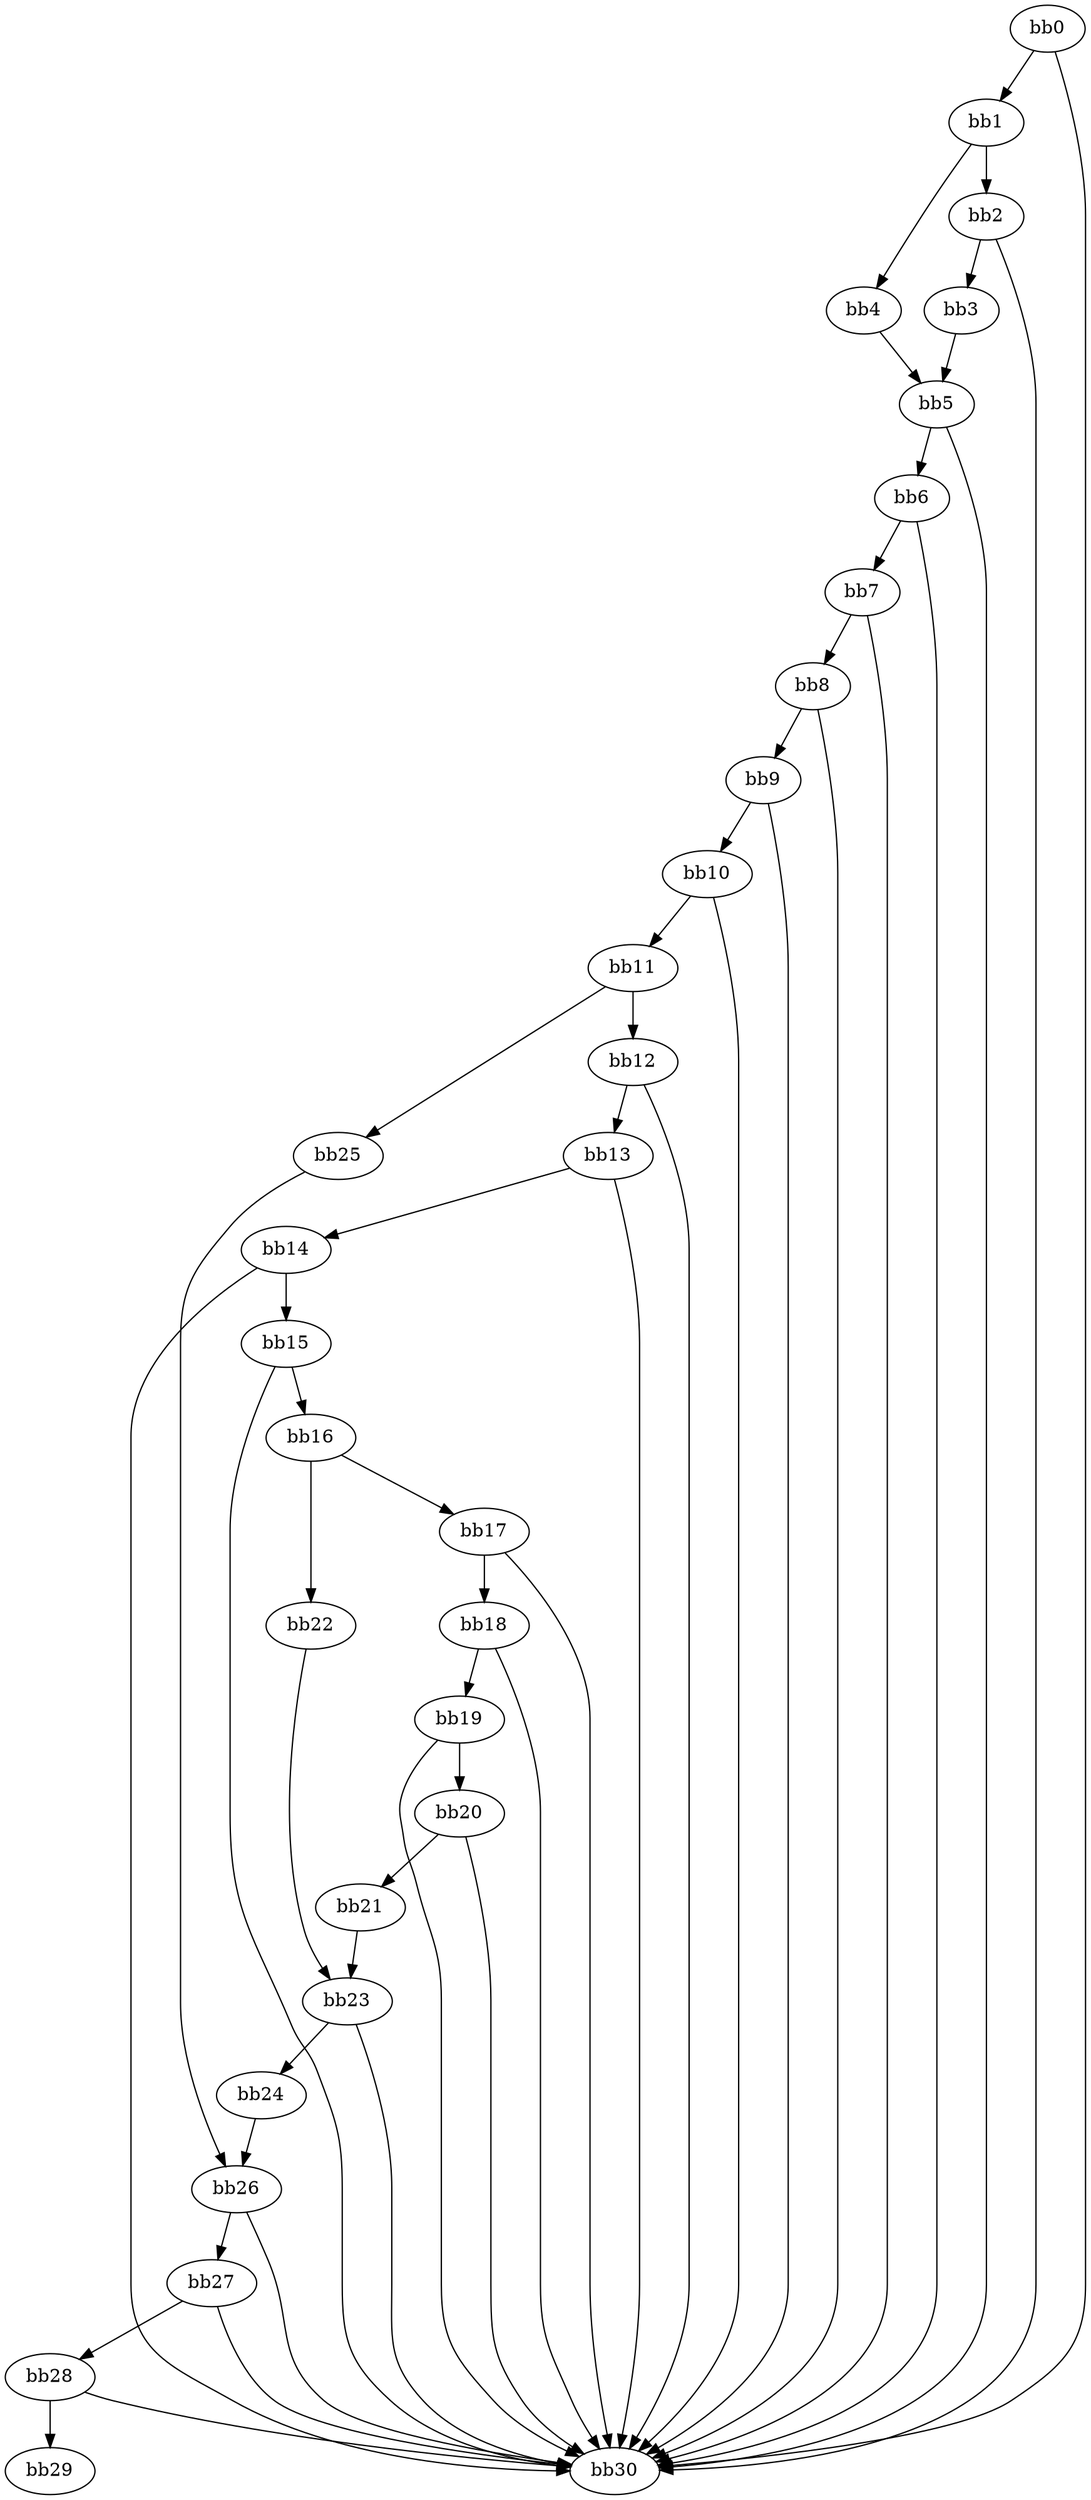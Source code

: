digraph {
    0 [ label = "bb0\l" ]
    1 [ label = "bb1\l" ]
    2 [ label = "bb2\l" ]
    3 [ label = "bb3\l" ]
    4 [ label = "bb4\l" ]
    5 [ label = "bb5\l" ]
    6 [ label = "bb6\l" ]
    7 [ label = "bb7\l" ]
    8 [ label = "bb8\l" ]
    9 [ label = "bb9\l" ]
    10 [ label = "bb10\l" ]
    11 [ label = "bb11\l" ]
    12 [ label = "bb12\l" ]
    13 [ label = "bb13\l" ]
    14 [ label = "bb14\l" ]
    15 [ label = "bb15\l" ]
    16 [ label = "bb16\l" ]
    17 [ label = "bb17\l" ]
    18 [ label = "bb18\l" ]
    19 [ label = "bb19\l" ]
    20 [ label = "bb20\l" ]
    21 [ label = "bb21\l" ]
    22 [ label = "bb22\l" ]
    23 [ label = "bb23\l" ]
    24 [ label = "bb24\l" ]
    25 [ label = "bb25\l" ]
    26 [ label = "bb26\l" ]
    27 [ label = "bb27\l" ]
    28 [ label = "bb28\l" ]
    29 [ label = "bb29\l" ]
    30 [ label = "bb30\l" ]
    0 -> 1 [ ]
    0 -> 30 [ ]
    1 -> 2 [ ]
    1 -> 4 [ ]
    2 -> 3 [ ]
    2 -> 30 [ ]
    3 -> 5 [ ]
    4 -> 5 [ ]
    5 -> 6 [ ]
    5 -> 30 [ ]
    6 -> 7 [ ]
    6 -> 30 [ ]
    7 -> 8 [ ]
    7 -> 30 [ ]
    8 -> 9 [ ]
    8 -> 30 [ ]
    9 -> 10 [ ]
    9 -> 30 [ ]
    10 -> 11 [ ]
    10 -> 30 [ ]
    11 -> 12 [ ]
    11 -> 25 [ ]
    12 -> 13 [ ]
    12 -> 30 [ ]
    13 -> 14 [ ]
    13 -> 30 [ ]
    14 -> 15 [ ]
    14 -> 30 [ ]
    15 -> 16 [ ]
    15 -> 30 [ ]
    16 -> 17 [ ]
    16 -> 22 [ ]
    17 -> 18 [ ]
    17 -> 30 [ ]
    18 -> 19 [ ]
    18 -> 30 [ ]
    19 -> 20 [ ]
    19 -> 30 [ ]
    20 -> 21 [ ]
    20 -> 30 [ ]
    21 -> 23 [ ]
    22 -> 23 [ ]
    23 -> 24 [ ]
    23 -> 30 [ ]
    24 -> 26 [ ]
    25 -> 26 [ ]
    26 -> 27 [ ]
    26 -> 30 [ ]
    27 -> 28 [ ]
    27 -> 30 [ ]
    28 -> 29 [ ]
    28 -> 30 [ ]
}

